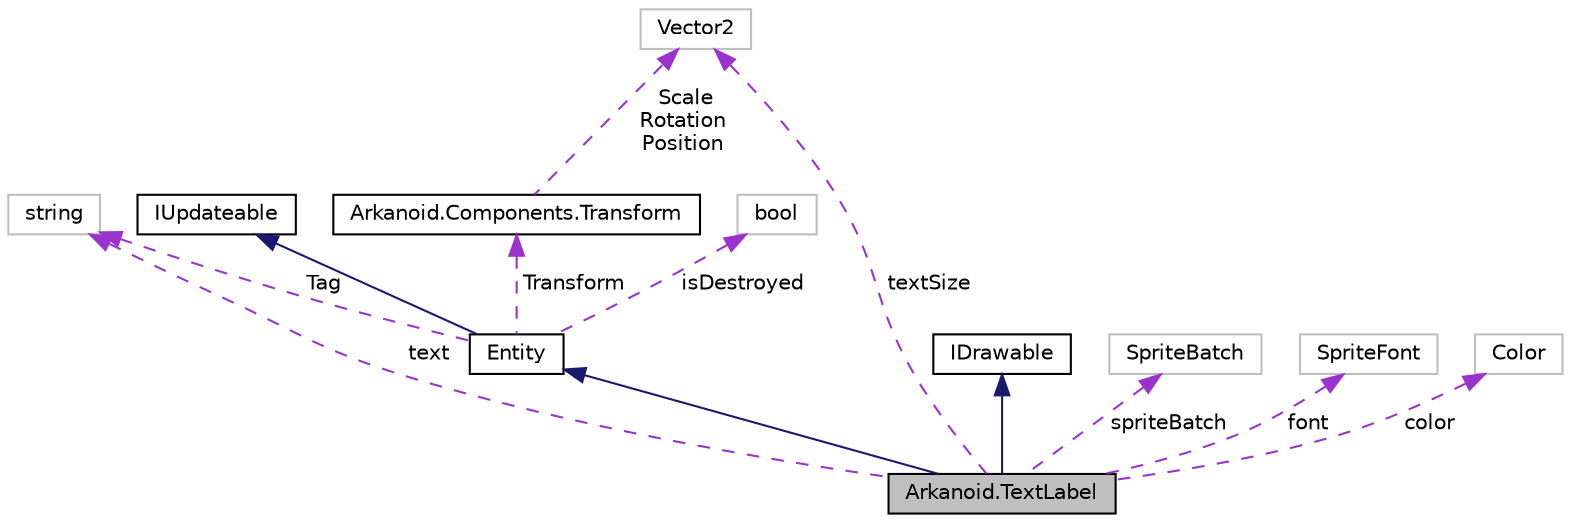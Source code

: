digraph "Arkanoid.TextLabel"
{
 // INTERACTIVE_SVG=YES
  edge [fontname="Helvetica",fontsize="10",labelfontname="Helvetica",labelfontsize="10"];
  node [fontname="Helvetica",fontsize="10",shape=record];
  Node5 [label="Arkanoid.TextLabel",height=0.2,width=0.4,color="black", fillcolor="grey75", style="filled", fontcolor="black"];
  Node6 -> Node5 [dir="back",color="midnightblue",fontsize="10",style="solid",fontname="Helvetica"];
  Node6 [label="Entity",height=0.2,width=0.4,color="black", fillcolor="white", style="filled",URL="$class_arkanoid_1_1_entity.html",tooltip="Basic class for objects (every updateable body in the scene must inherit from it) ..."];
  Node7 -> Node6 [dir="back",color="midnightblue",fontsize="10",style="solid",fontname="Helvetica"];
  Node7 [label="IUpdateable",height=0.2,width=0.4,color="black", fillcolor="white", style="filled",URL="$interface_arkanoid_1_1_i_updateable.html",tooltip="Basic interface for objects which should be updated every frame "];
  Node8 -> Node6 [dir="back",color="darkorchid3",fontsize="10",style="dashed",label=" Tag" ,fontname="Helvetica"];
  Node8 [label="string",height=0.2,width=0.4,color="grey75", fillcolor="white", style="filled"];
  Node9 -> Node6 [dir="back",color="darkorchid3",fontsize="10",style="dashed",label=" Transform" ,fontname="Helvetica"];
  Node9 [label="Arkanoid.Components.Transform",height=0.2,width=0.4,color="black", fillcolor="white", style="filled",URL="$class_arkanoid_1_1_components_1_1_transform.html",tooltip="Class containing position, rotation and scale of the entity "];
  Node10 -> Node9 [dir="back",color="darkorchid3",fontsize="10",style="dashed",label=" Scale\nRotation\nPosition" ,fontname="Helvetica"];
  Node10 [label="Vector2",height=0.2,width=0.4,color="grey75", fillcolor="white", style="filled"];
  Node11 -> Node6 [dir="back",color="darkorchid3",fontsize="10",style="dashed",label=" isDestroyed" ,fontname="Helvetica"];
  Node11 [label="bool",height=0.2,width=0.4,color="grey75", fillcolor="white", style="filled"];
  Node12 -> Node5 [dir="back",color="midnightblue",fontsize="10",style="solid",fontname="Helvetica"];
  Node12 [label="IDrawable",height=0.2,width=0.4,color="black", fillcolor="white", style="filled",URL="$interface_arkanoid_1_1_i_drawable.html",tooltip="Interface for objects drawn on the screen "];
  Node8 -> Node5 [dir="back",color="darkorchid3",fontsize="10",style="dashed",label=" text" ,fontname="Helvetica"];
  Node13 -> Node5 [dir="back",color="darkorchid3",fontsize="10",style="dashed",label=" spriteBatch" ,fontname="Helvetica"];
  Node13 [label="SpriteBatch",height=0.2,width=0.4,color="grey75", fillcolor="white", style="filled"];
  Node14 -> Node5 [dir="back",color="darkorchid3",fontsize="10",style="dashed",label=" font" ,fontname="Helvetica"];
  Node14 [label="SpriteFont",height=0.2,width=0.4,color="grey75", fillcolor="white", style="filled"];
  Node10 -> Node5 [dir="back",color="darkorchid3",fontsize="10",style="dashed",label=" textSize" ,fontname="Helvetica"];
  Node15 -> Node5 [dir="back",color="darkorchid3",fontsize="10",style="dashed",label=" color" ,fontname="Helvetica"];
  Node15 [label="Color",height=0.2,width=0.4,color="grey75", fillcolor="white", style="filled"];
}
